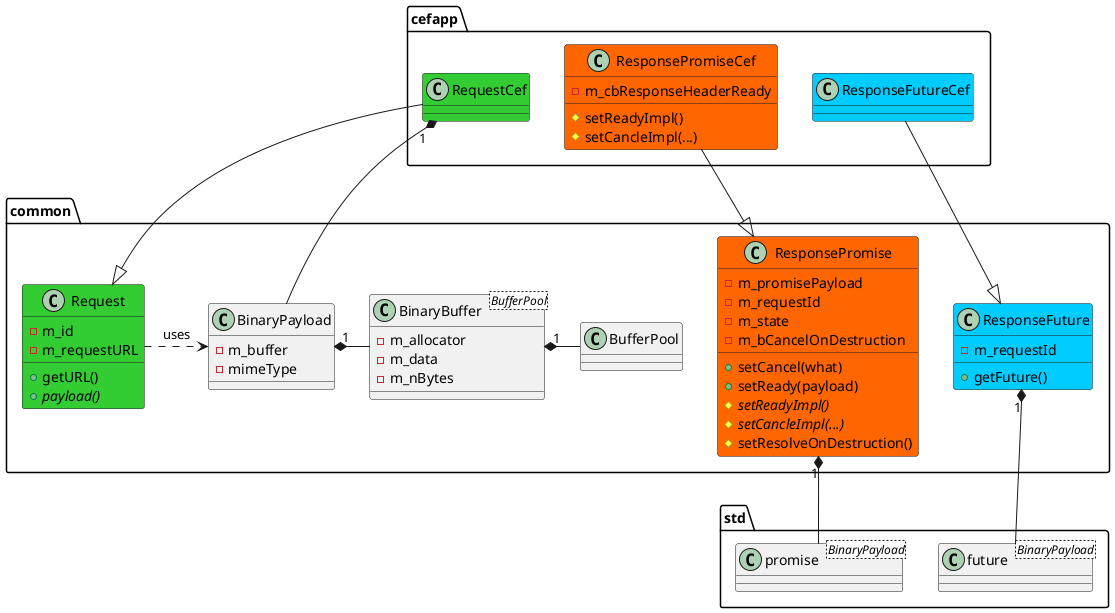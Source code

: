 
@startuml
set namespaceSeparator ::
skinparam shadowing false

namespace common {
    class BinaryBuffer<BufferPool> {
        - m_allocator
        - m_data
        - m_nBytes
    }
    class BinaryPayload {
        - m_buffer
        - mimeType
    }

    class BufferPool
    class Request #33cc33 {
        + getURL()
        + payload() {abstract}
        - m_id
        - m_requestURL
    }
    class ResponsePromise #ff6600 {
        + setCancel(what)
        + setReady(payload)
        # setReadyImpl() {abstract}
        # setCancleImpl(...) {abstract}
        # setResolveOnDestruction()
        - m_promisePayload
        - m_requestId
        - m_state
        - m_bCancelOnDestruction
    }
    class ResponseFuture #00ccff {
        + getFuture()
        - m_requestId
    }
}

namespace cefapp {
    class RequestCef #33cc33
    class ResponsePromiseCef #ff6600 {
        # setReadyImpl()
        # setCancleImpl(...)
        - m_cbResponseHeaderReady
    }
    class ResponseFutureCef #00ccff
}

namespace std {
    class promise<BinaryPayload>
    class future<BinaryPayload>
}

cefapp::RequestCef --|> common::Request
cefapp::ResponsePromiseCef --|> common::ResponsePromise
common::ResponsePromise "1" *-- std::promise
cefapp::ResponseFutureCef --|> common::ResponseFuture
common::ResponseFuture "1" *-- std::future

common::Request .right.> common::BinaryPayload : uses
cefapp::RequestCef "1" *--  common::BinaryPayload
common::BinaryPayload "1" *-right- common::BinaryBuffer
common::BinaryBuffer "1" *-right- common::BufferPool
@enduml